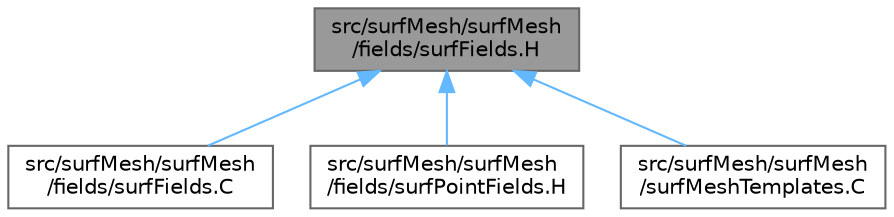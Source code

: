 digraph "src/surfMesh/surfMesh/fields/surfFields.H"
{
 // LATEX_PDF_SIZE
  bgcolor="transparent";
  edge [fontname=Helvetica,fontsize=10,labelfontname=Helvetica,labelfontsize=10];
  node [fontname=Helvetica,fontsize=10,shape=box,height=0.2,width=0.4];
  Node1 [id="Node000001",label="src/surfMesh/surfMesh\l/fields/surfFields.H",height=0.2,width=0.4,color="gray40", fillcolor="grey60", style="filled", fontcolor="black",tooltip=" "];
  Node1 -> Node2 [id="edge1_Node000001_Node000002",dir="back",color="steelblue1",style="solid",tooltip=" "];
  Node2 [id="Node000002",label="src/surfMesh/surfMesh\l/fields/surfFields.C",height=0.2,width=0.4,color="grey40", fillcolor="white", style="filled",URL="$surfFields_8C.html",tooltip=" "];
  Node1 -> Node3 [id="edge2_Node000001_Node000003",dir="back",color="steelblue1",style="solid",tooltip=" "];
  Node3 [id="Node000003",label="src/surfMesh/surfMesh\l/fields/surfPointFields.H",height=0.2,width=0.4,color="grey40", fillcolor="white", style="filled",URL="$surfPointFields_8H.html",tooltip=" "];
  Node1 -> Node4 [id="edge3_Node000001_Node000004",dir="back",color="steelblue1",style="solid",tooltip=" "];
  Node4 [id="Node000004",label="src/surfMesh/surfMesh\l/surfMeshTemplates.C",height=0.2,width=0.4,color="grey40", fillcolor="white", style="filled",URL="$surfMeshTemplates_8C.html",tooltip=" "];
}
